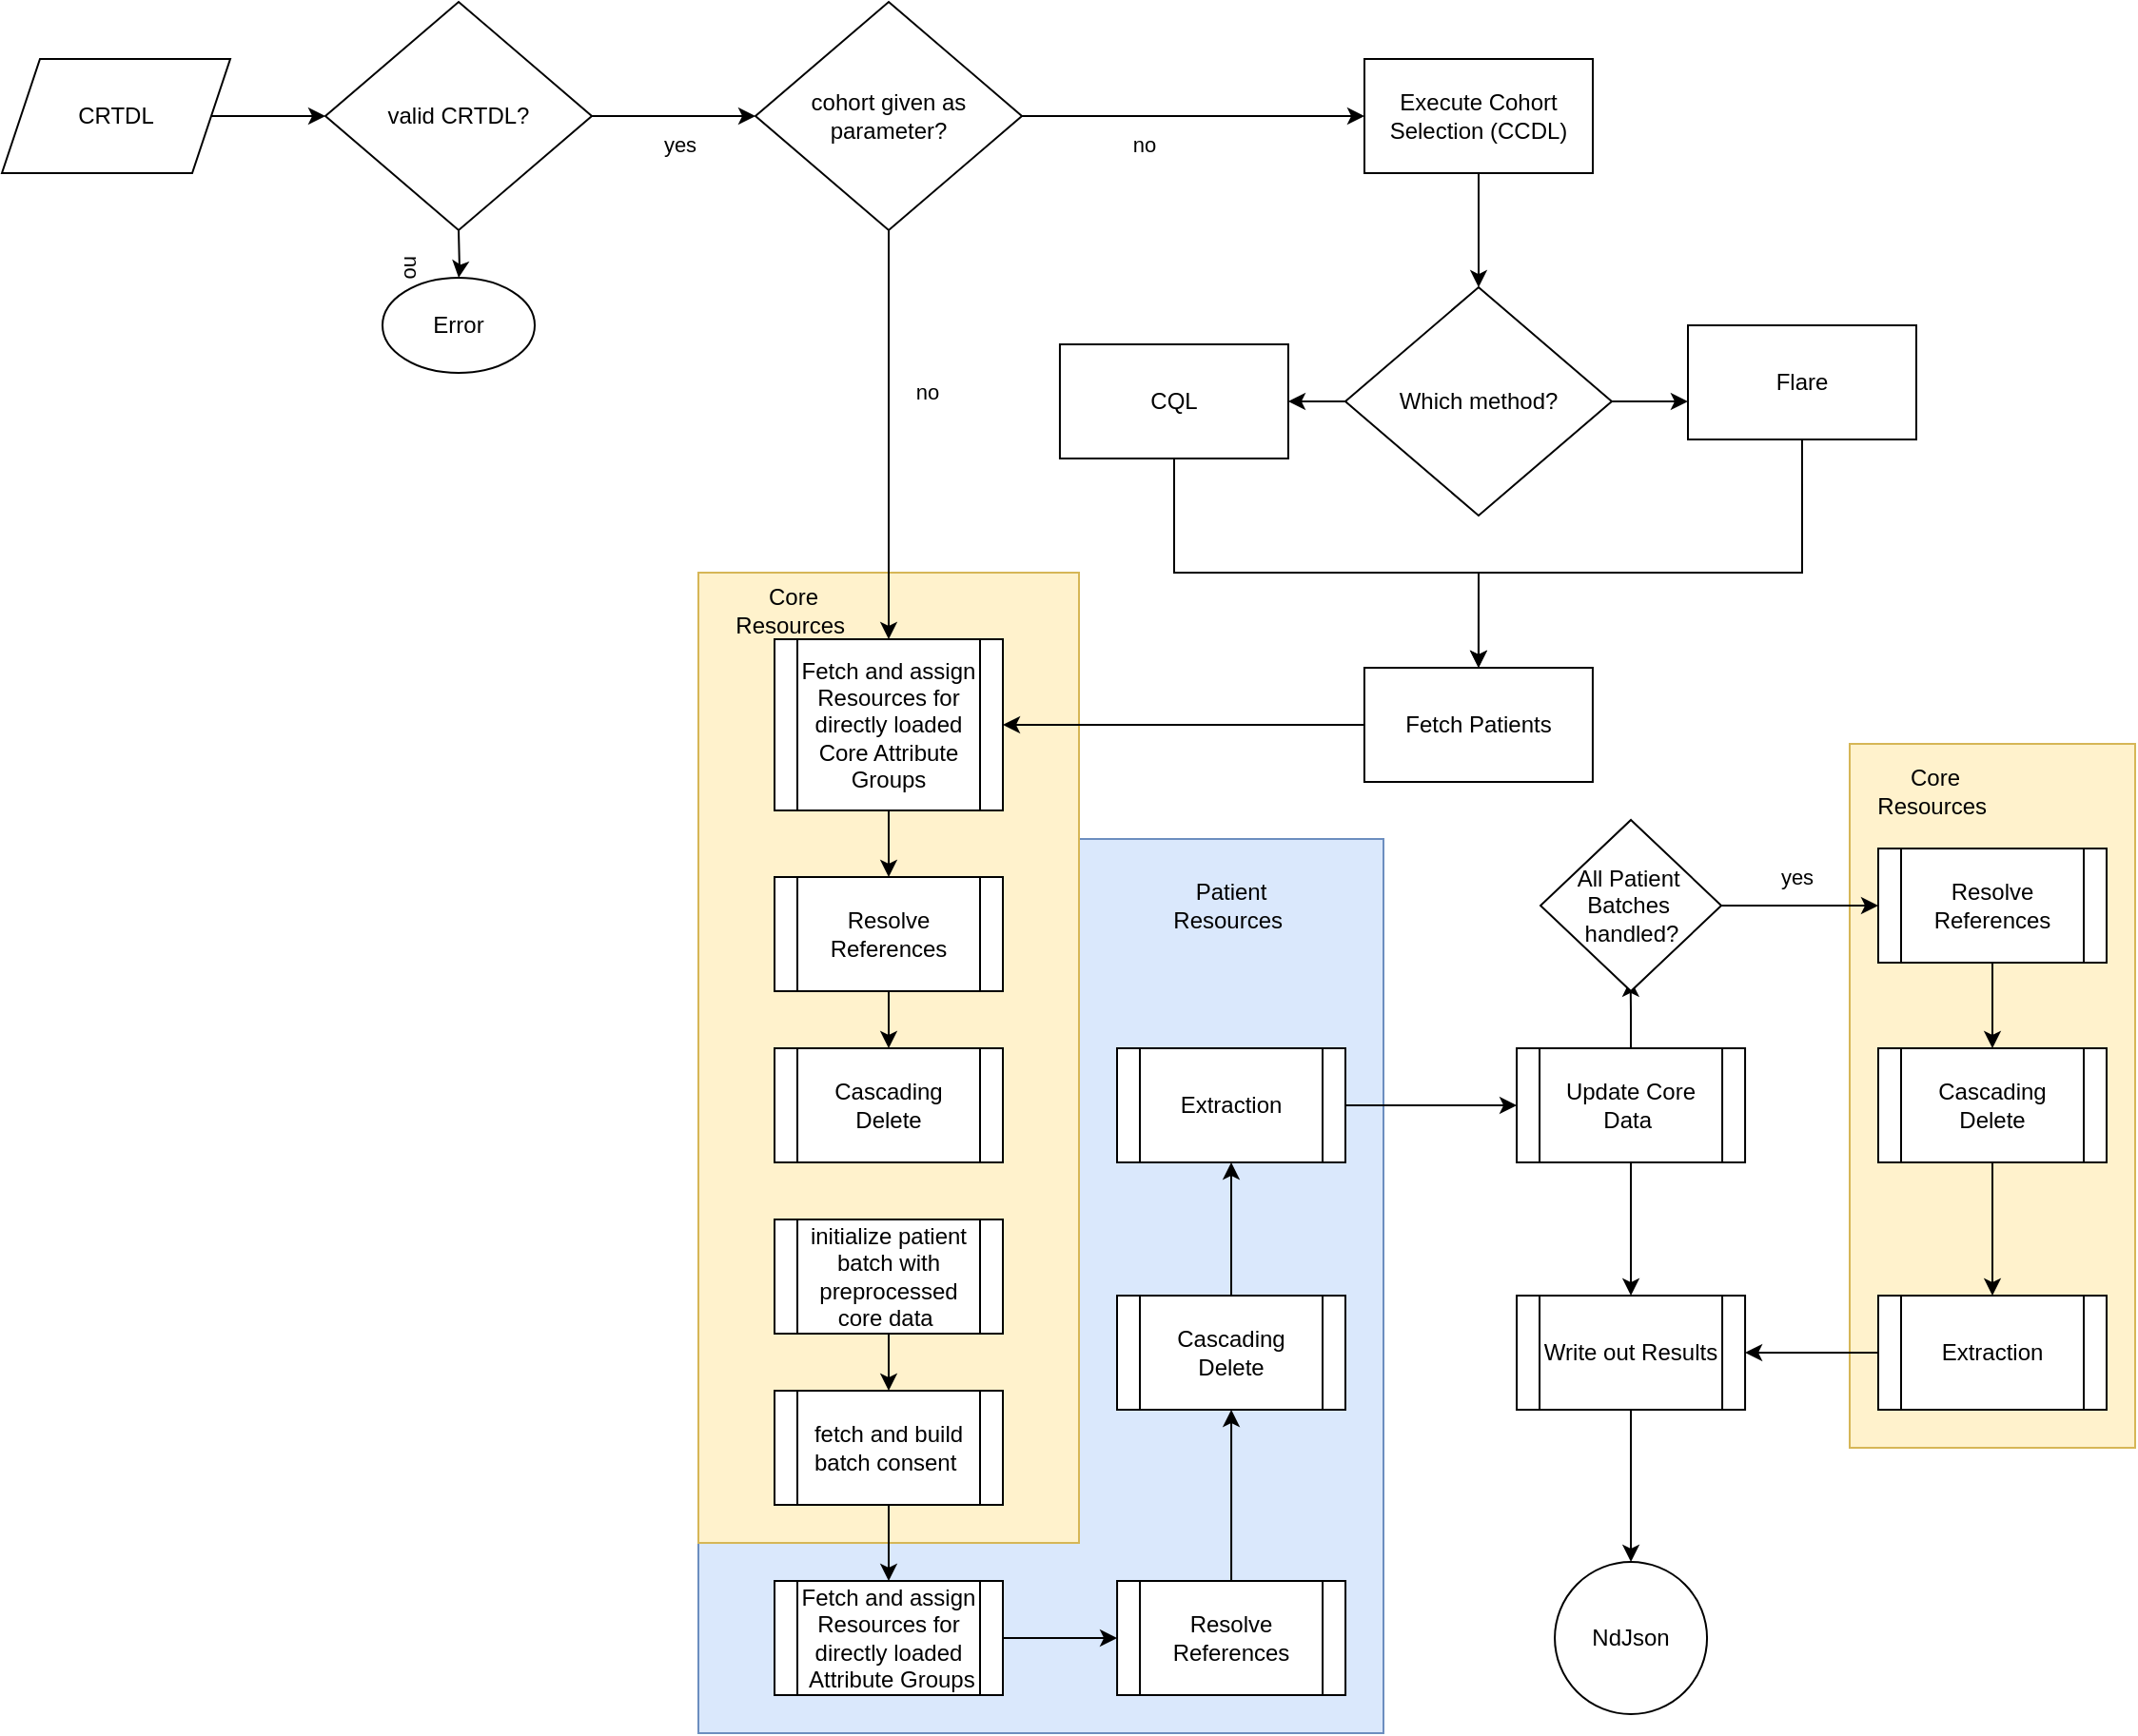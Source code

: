 <mxfile version="28.0.6">
  <diagram name="Page-1" id="2KcRRf_-lfHIan8cJxcg">
    <mxGraphModel dx="1216" dy="1235" grid="1" gridSize="10" guides="1" tooltips="1" connect="1" arrows="1" fold="1" page="1" pageScale="1" pageWidth="850" pageHeight="1100" math="0" shadow="0">
      <root>
        <mxCell id="0" />
        <mxCell id="1" parent="0" />
        <mxCell id="xwAUNTegekUJ5c8j70zh-7" value="" style="rounded=0;whiteSpace=wrap;html=1;direction=south;fillColor=#dae8fc;strokeColor=#6c8ebf;" vertex="1" parent="1">
          <mxGeometry x="1240" y="450" width="360" height="470" as="geometry" />
        </mxCell>
        <mxCell id="xwAUNTegekUJ5c8j70zh-5" value="" style="rounded=0;whiteSpace=wrap;html=1;direction=south;fillColor=#fff2cc;strokeColor=#d6b656;" vertex="1" parent="1">
          <mxGeometry x="1240" y="310" width="200" height="510" as="geometry" />
        </mxCell>
        <mxCell id="xwAUNTegekUJ5c8j70zh-6" value="Core Resources&amp;nbsp;" style="text;html=1;align=center;verticalAlign=middle;whiteSpace=wrap;rounded=0;" vertex="1" parent="1">
          <mxGeometry x="1260" y="315" width="60" height="30" as="geometry" />
        </mxCell>
        <mxCell id="xwAUNTegekUJ5c8j70zh-2" value="" style="rounded=0;whiteSpace=wrap;html=1;direction=south;fillColor=#fff2cc;strokeColor=#d6b656;" vertex="1" parent="1">
          <mxGeometry x="1845" y="400" width="150" height="370" as="geometry" />
        </mxCell>
        <mxCell id="JdHqQzUvXaFOIEjxZwhD-37" value="" style="edgeStyle=orthogonalEdgeStyle;rounded=0;orthogonalLoop=1;jettySize=auto;html=1;" parent="1" target="JdHqQzUvXaFOIEjxZwhD-41" edge="1">
          <mxGeometry relative="1" as="geometry">
            <mxPoint x="1114" y="130" as="sourcePoint" />
          </mxGeometry>
        </mxCell>
        <mxCell id="JdHqQzUvXaFOIEjxZwhD-38" value="&lt;div&gt;no&lt;/div&gt;&lt;div&gt;&lt;br&gt;&lt;/div&gt;" style="edgeLabel;html=1;align=center;verticalAlign=middle;resizable=0;points=[];rotation=90;" parent="JdHqQzUvXaFOIEjxZwhD-37" connectable="0" vertex="1">
          <mxGeometry x="0.4" y="-1" relative="1" as="geometry">
            <mxPoint x="-31" y="1" as="offset" />
          </mxGeometry>
        </mxCell>
        <mxCell id="JdHqQzUvXaFOIEjxZwhD-41" value="Error" style="ellipse;whiteSpace=wrap;html=1;" parent="1" vertex="1">
          <mxGeometry x="1074" y="155" width="80" height="50" as="geometry" />
        </mxCell>
        <mxCell id="JdHqQzUvXaFOIEjxZwhD-78" style="edgeStyle=orthogonalEdgeStyle;rounded=0;orthogonalLoop=1;jettySize=auto;html=1;" parent="1" source="JdHqQzUvXaFOIEjxZwhD-43" target="JdHqQzUvXaFOIEjxZwhD-48" edge="1">
          <mxGeometry relative="1" as="geometry" />
        </mxCell>
        <mxCell id="JdHqQzUvXaFOIEjxZwhD-43" value="&lt;div&gt;Execute Cohort&lt;/div&gt;&lt;div&gt;Selection (CCDL)&lt;/div&gt;" style="rounded=0;whiteSpace=wrap;html=1;" parent="1" vertex="1">
          <mxGeometry x="1590" y="40" width="120" height="60" as="geometry" />
        </mxCell>
        <mxCell id="JdHqQzUvXaFOIEjxZwhD-46" value="" style="edgeStyle=orthogonalEdgeStyle;rounded=0;orthogonalLoop=1;jettySize=auto;html=1;" parent="1" source="JdHqQzUvXaFOIEjxZwhD-48" edge="1">
          <mxGeometry relative="1" as="geometry">
            <mxPoint x="1759.97" y="220" as="targetPoint" />
          </mxGeometry>
        </mxCell>
        <mxCell id="JdHqQzUvXaFOIEjxZwhD-47" value="" style="edgeStyle=orthogonalEdgeStyle;rounded=0;orthogonalLoop=1;jettySize=auto;html=1;" parent="1" source="JdHqQzUvXaFOIEjxZwhD-48" target="JdHqQzUvXaFOIEjxZwhD-52" edge="1">
          <mxGeometry relative="1" as="geometry" />
        </mxCell>
        <mxCell id="JdHqQzUvXaFOIEjxZwhD-48" value="Which method?" style="rhombus;whiteSpace=wrap;html=1;" parent="1" vertex="1">
          <mxGeometry x="1579.97" y="160" width="140" height="120" as="geometry" />
        </mxCell>
        <mxCell id="JdHqQzUvXaFOIEjxZwhD-49" style="edgeStyle=orthogonalEdgeStyle;rounded=0;orthogonalLoop=1;jettySize=auto;html=1;entryX=0.5;entryY=0;entryDx=0;entryDy=0;" parent="1" target="JdHqQzUvXaFOIEjxZwhD-55" edge="1">
          <mxGeometry relative="1" as="geometry">
            <mxPoint x="1819.97" y="240" as="sourcePoint" />
            <mxPoint x="1709.97" y="350" as="targetPoint" />
            <Array as="points">
              <mxPoint x="1820" y="310" />
              <mxPoint x="1650" y="310" />
            </Array>
          </mxGeometry>
        </mxCell>
        <mxCell id="JdHqQzUvXaFOIEjxZwhD-50" value="Flare" style="rounded=0;whiteSpace=wrap;html=1;" parent="1" vertex="1">
          <mxGeometry x="1760" y="180" width="120" height="60" as="geometry" />
        </mxCell>
        <mxCell id="JdHqQzUvXaFOIEjxZwhD-51" style="edgeStyle=orthogonalEdgeStyle;rounded=0;orthogonalLoop=1;jettySize=auto;html=1;entryX=0.5;entryY=0;entryDx=0;entryDy=0;" parent="1" source="JdHqQzUvXaFOIEjxZwhD-52" target="JdHqQzUvXaFOIEjxZwhD-55" edge="1">
          <mxGeometry relative="1" as="geometry">
            <Array as="points">
              <mxPoint x="1490" y="310" />
              <mxPoint x="1650" y="310" />
            </Array>
          </mxGeometry>
        </mxCell>
        <mxCell id="JdHqQzUvXaFOIEjxZwhD-52" value="CQL" style="rounded=0;whiteSpace=wrap;html=1;" parent="1" vertex="1">
          <mxGeometry x="1429.97" y="190" width="120" height="60" as="geometry" />
        </mxCell>
        <mxCell id="JdHqQzUvXaFOIEjxZwhD-82" style="edgeStyle=orthogonalEdgeStyle;rounded=0;orthogonalLoop=1;jettySize=auto;html=1;" parent="1" source="JdHqQzUvXaFOIEjxZwhD-55" target="JdHqQzUvXaFOIEjxZwhD-81" edge="1">
          <mxGeometry relative="1" as="geometry" />
        </mxCell>
        <mxCell id="JdHqQzUvXaFOIEjxZwhD-55" value="Fetch Patients" style="rounded=0;whiteSpace=wrap;html=1;" parent="1" vertex="1">
          <mxGeometry x="1589.97" y="360" width="120" height="60" as="geometry" />
        </mxCell>
        <mxCell id="JdHqQzUvXaFOIEjxZwhD-56" value="" style="edgeStyle=orthogonalEdgeStyle;rounded=0;orthogonalLoop=1;jettySize=auto;html=1;" parent="1" source="JdHqQzUvXaFOIEjxZwhD-57" edge="1">
          <mxGeometry relative="1" as="geometry">
            <mxPoint x="1044" y="70" as="targetPoint" />
          </mxGeometry>
        </mxCell>
        <mxCell id="JdHqQzUvXaFOIEjxZwhD-57" value="CRTDL" style="shape=parallelogram;perimeter=parallelogramPerimeter;whiteSpace=wrap;html=1;fixedSize=1;" parent="1" vertex="1">
          <mxGeometry x="874" y="40" width="120" height="60" as="geometry" />
        </mxCell>
        <mxCell id="JdHqQzUvXaFOIEjxZwhD-100" value="" style="edgeStyle=orthogonalEdgeStyle;rounded=0;orthogonalLoop=1;jettySize=auto;html=1;" parent="1" source="JdHqQzUvXaFOIEjxZwhD-59" target="JdHqQzUvXaFOIEjxZwhD-61" edge="1">
          <mxGeometry relative="1" as="geometry" />
        </mxCell>
        <mxCell id="JdHqQzUvXaFOIEjxZwhD-59" value="Resolve References" style="shape=process;whiteSpace=wrap;html=1;backgroundOutline=1;" parent="1" vertex="1">
          <mxGeometry x="1460.03" y="840" width="120" height="60" as="geometry" />
        </mxCell>
        <mxCell id="JdHqQzUvXaFOIEjxZwhD-60" value="" style="edgeStyle=orthogonalEdgeStyle;rounded=0;orthogonalLoop=1;jettySize=auto;html=1;" parent="1" source="JdHqQzUvXaFOIEjxZwhD-61" target="JdHqQzUvXaFOIEjxZwhD-63" edge="1">
          <mxGeometry relative="1" as="geometry" />
        </mxCell>
        <mxCell id="JdHqQzUvXaFOIEjxZwhD-61" value="Cascading Delete" style="shape=process;whiteSpace=wrap;html=1;backgroundOutline=1;" parent="1" vertex="1">
          <mxGeometry x="1460" y="690" width="120" height="60" as="geometry" />
        </mxCell>
        <mxCell id="JdHqQzUvXaFOIEjxZwhD-98" style="edgeStyle=orthogonalEdgeStyle;rounded=0;orthogonalLoop=1;jettySize=auto;html=1;" parent="1" source="JdHqQzUvXaFOIEjxZwhD-63" target="JdHqQzUvXaFOIEjxZwhD-95" edge="1">
          <mxGeometry relative="1" as="geometry" />
        </mxCell>
        <mxCell id="JdHqQzUvXaFOIEjxZwhD-63" value="Extraction" style="shape=process;whiteSpace=wrap;html=1;backgroundOutline=1;" parent="1" vertex="1">
          <mxGeometry x="1460" y="560" width="120" height="60" as="geometry" />
        </mxCell>
        <mxCell id="JdHqQzUvXaFOIEjxZwhD-64" value="" style="edgeStyle=orthogonalEdgeStyle;rounded=0;orthogonalLoop=1;jettySize=auto;html=1;" parent="1" source="JdHqQzUvXaFOIEjxZwhD-65" target="JdHqQzUvXaFOIEjxZwhD-71" edge="1">
          <mxGeometry relative="1" as="geometry">
            <mxPoint x="2270.03" y="720" as="targetPoint" />
          </mxGeometry>
        </mxCell>
        <mxCell id="JdHqQzUvXaFOIEjxZwhD-65" value="Write out Results" style="shape=process;whiteSpace=wrap;html=1;backgroundOutline=1;" parent="1" vertex="1">
          <mxGeometry x="1670.03" y="690" width="120" height="60" as="geometry" />
        </mxCell>
        <mxCell id="JdHqQzUvXaFOIEjxZwhD-94" value="" style="edgeStyle=orthogonalEdgeStyle;rounded=0;orthogonalLoop=1;jettySize=auto;html=1;" parent="1" source="JdHqQzUvXaFOIEjxZwhD-67" target="JdHqQzUvXaFOIEjxZwhD-59" edge="1">
          <mxGeometry relative="1" as="geometry" />
        </mxCell>
        <mxCell id="JdHqQzUvXaFOIEjxZwhD-67" value="Fetch and assign Resources for directly loaded&lt;div&gt;&amp;nbsp;Attribute Groups&lt;/div&gt;" style="shape=process;whiteSpace=wrap;html=1;backgroundOutline=1;" parent="1" vertex="1">
          <mxGeometry x="1280" y="840" width="120" height="60" as="geometry" />
        </mxCell>
        <mxCell id="JdHqQzUvXaFOIEjxZwhD-93" value="" style="edgeStyle=orthogonalEdgeStyle;rounded=0;orthogonalLoop=1;jettySize=auto;html=1;" parent="1" source="JdHqQzUvXaFOIEjxZwhD-70" target="JdHqQzUvXaFOIEjxZwhD-67" edge="1">
          <mxGeometry relative="1" as="geometry" />
        </mxCell>
        <mxCell id="JdHqQzUvXaFOIEjxZwhD-70" value="fetch and build batch consent&amp;nbsp;" style="shape=process;whiteSpace=wrap;html=1;backgroundOutline=1;" parent="1" vertex="1">
          <mxGeometry x="1280" y="740" width="120" height="60" as="geometry" />
        </mxCell>
        <mxCell id="JdHqQzUvXaFOIEjxZwhD-71" value="NdJson" style="ellipse;whiteSpace=wrap;html=1;" parent="1" vertex="1">
          <mxGeometry x="1690.03" y="830" width="80" height="80" as="geometry" />
        </mxCell>
        <mxCell id="JdHqQzUvXaFOIEjxZwhD-76" style="edgeStyle=orthogonalEdgeStyle;rounded=0;orthogonalLoop=1;jettySize=auto;html=1;entryX=0;entryY=0.5;entryDx=0;entryDy=0;" parent="1" source="JdHqQzUvXaFOIEjxZwhD-72" target="JdHqQzUvXaFOIEjxZwhD-73" edge="1">
          <mxGeometry relative="1" as="geometry" />
        </mxCell>
        <mxCell id="JdHqQzUvXaFOIEjxZwhD-77" value="yes" style="edgeLabel;html=1;align=center;verticalAlign=middle;resizable=0;points=[];" parent="JdHqQzUvXaFOIEjxZwhD-76" vertex="1" connectable="0">
          <mxGeometry x="-0.422" relative="1" as="geometry">
            <mxPoint x="21" y="15" as="offset" />
          </mxGeometry>
        </mxCell>
        <mxCell id="JdHqQzUvXaFOIEjxZwhD-72" value="&lt;div&gt;valid CRTDL?&lt;/div&gt;" style="rhombus;whiteSpace=wrap;html=1;" parent="1" vertex="1">
          <mxGeometry x="1044" y="10" width="140" height="120" as="geometry" />
        </mxCell>
        <mxCell id="JdHqQzUvXaFOIEjxZwhD-74" style="edgeStyle=orthogonalEdgeStyle;rounded=0;orthogonalLoop=1;jettySize=auto;html=1;" parent="1" source="JdHqQzUvXaFOIEjxZwhD-73" target="JdHqQzUvXaFOIEjxZwhD-43" edge="1">
          <mxGeometry relative="1" as="geometry" />
        </mxCell>
        <mxCell id="JdHqQzUvXaFOIEjxZwhD-75" value="no" style="edgeLabel;html=1;align=center;verticalAlign=middle;resizable=0;points=[];" parent="JdHqQzUvXaFOIEjxZwhD-74" vertex="1" connectable="0">
          <mxGeometry x="-0.101" y="2" relative="1" as="geometry">
            <mxPoint x="-17" y="17" as="offset" />
          </mxGeometry>
        </mxCell>
        <mxCell id="JdHqQzUvXaFOIEjxZwhD-83" style="edgeStyle=orthogonalEdgeStyle;rounded=0;orthogonalLoop=1;jettySize=auto;html=1;entryX=0.5;entryY=0;entryDx=0;entryDy=0;" parent="1" source="JdHqQzUvXaFOIEjxZwhD-73" target="JdHqQzUvXaFOIEjxZwhD-81" edge="1">
          <mxGeometry relative="1" as="geometry" />
        </mxCell>
        <mxCell id="JdHqQzUvXaFOIEjxZwhD-84" value="no" style="edgeLabel;html=1;align=center;verticalAlign=middle;resizable=0;points=[];" parent="JdHqQzUvXaFOIEjxZwhD-83" vertex="1" connectable="0">
          <mxGeometry x="-0.178" y="-1" relative="1" as="geometry">
            <mxPoint x="21" y="-4" as="offset" />
          </mxGeometry>
        </mxCell>
        <mxCell id="JdHqQzUvXaFOIEjxZwhD-73" value="cohort given as parameter?" style="rhombus;whiteSpace=wrap;html=1;" parent="1" vertex="1">
          <mxGeometry x="1270" y="10" width="140" height="120" as="geometry" />
        </mxCell>
        <mxCell id="JdHqQzUvXaFOIEjxZwhD-88" style="edgeStyle=orthogonalEdgeStyle;rounded=0;orthogonalLoop=1;jettySize=auto;html=1;" parent="1" source="JdHqQzUvXaFOIEjxZwhD-81" target="JdHqQzUvXaFOIEjxZwhD-87" edge="1">
          <mxGeometry relative="1" as="geometry" />
        </mxCell>
        <mxCell id="JdHqQzUvXaFOIEjxZwhD-81" value="Fetch and assign Resources for directly loaded Core Attribute Groups" style="shape=process;whiteSpace=wrap;html=1;backgroundOutline=1;" parent="1" vertex="1">
          <mxGeometry x="1280" y="345" width="120" height="90" as="geometry" />
        </mxCell>
        <mxCell id="JdHqQzUvXaFOIEjxZwhD-92" value="" style="edgeStyle=orthogonalEdgeStyle;rounded=0;orthogonalLoop=1;jettySize=auto;html=1;" parent="1" source="JdHqQzUvXaFOIEjxZwhD-85" target="JdHqQzUvXaFOIEjxZwhD-70" edge="1">
          <mxGeometry relative="1" as="geometry" />
        </mxCell>
        <mxCell id="JdHqQzUvXaFOIEjxZwhD-85" value="initialize patient batch with preprocessed core data&amp;nbsp;" style="shape=process;whiteSpace=wrap;html=1;backgroundOutline=1;" parent="1" vertex="1">
          <mxGeometry x="1280" y="650" width="120" height="60" as="geometry" />
        </mxCell>
        <mxCell id="JdHqQzUvXaFOIEjxZwhD-90" value="" style="edgeStyle=orthogonalEdgeStyle;rounded=0;orthogonalLoop=1;jettySize=auto;html=1;" parent="1" source="JdHqQzUvXaFOIEjxZwhD-87" target="JdHqQzUvXaFOIEjxZwhD-89" edge="1">
          <mxGeometry relative="1" as="geometry" />
        </mxCell>
        <mxCell id="JdHqQzUvXaFOIEjxZwhD-87" value="Resolve References" style="shape=process;whiteSpace=wrap;html=1;backgroundOutline=1;" parent="1" vertex="1">
          <mxGeometry x="1280" y="470" width="120" height="60" as="geometry" />
        </mxCell>
        <mxCell id="JdHqQzUvXaFOIEjxZwhD-89" value="Cascading Delete" style="shape=process;whiteSpace=wrap;html=1;backgroundOutline=1;" parent="1" vertex="1">
          <mxGeometry x="1280" y="560" width="120" height="60" as="geometry" />
        </mxCell>
        <mxCell id="JdHqQzUvXaFOIEjxZwhD-99" value="" style="edgeStyle=orthogonalEdgeStyle;rounded=0;orthogonalLoop=1;jettySize=auto;html=1;" parent="1" source="JdHqQzUvXaFOIEjxZwhD-95" target="JdHqQzUvXaFOIEjxZwhD-65" edge="1">
          <mxGeometry relative="1" as="geometry" />
        </mxCell>
        <mxCell id="JdHqQzUvXaFOIEjxZwhD-102" value="" style="edgeStyle=orthogonalEdgeStyle;rounded=0;orthogonalLoop=1;jettySize=auto;html=1;entryX=0.498;entryY=0.932;entryDx=0;entryDy=0;entryPerimeter=0;" parent="1" source="JdHqQzUvXaFOIEjxZwhD-95" target="JdHqQzUvXaFOIEjxZwhD-103" edge="1">
          <mxGeometry relative="1" as="geometry">
            <mxPoint x="1730.03" y="480" as="targetPoint" />
          </mxGeometry>
        </mxCell>
        <mxCell id="JdHqQzUvXaFOIEjxZwhD-95" value="Update Core Data&amp;nbsp;" style="shape=process;whiteSpace=wrap;html=1;backgroundOutline=1;" parent="1" vertex="1">
          <mxGeometry x="1670.03" y="560" width="120" height="60" as="geometry" />
        </mxCell>
        <mxCell id="JdHqQzUvXaFOIEjxZwhD-106" value="" style="edgeStyle=orthogonalEdgeStyle;rounded=0;orthogonalLoop=1;jettySize=auto;html=1;" parent="1" source="JdHqQzUvXaFOIEjxZwhD-103" target="JdHqQzUvXaFOIEjxZwhD-108" edge="1">
          <mxGeometry relative="1" as="geometry">
            <mxPoint x="1845.03" y="485" as="targetPoint" />
          </mxGeometry>
        </mxCell>
        <mxCell id="JdHqQzUvXaFOIEjxZwhD-107" value="yes" style="edgeLabel;html=1;align=center;verticalAlign=middle;resizable=0;points=[];" parent="JdHqQzUvXaFOIEjxZwhD-106" vertex="1" connectable="0">
          <mxGeometry x="-0.154" y="3" relative="1" as="geometry">
            <mxPoint x="4" y="-12" as="offset" />
          </mxGeometry>
        </mxCell>
        <mxCell id="JdHqQzUvXaFOIEjxZwhD-103" value="All Patient&amp;nbsp;&lt;div&gt;Batches&amp;nbsp;&lt;/div&gt;&lt;div&gt;handled?&lt;/div&gt;" style="rhombus;whiteSpace=wrap;html=1;" parent="1" vertex="1">
          <mxGeometry x="1682.53" y="440" width="95" height="90" as="geometry" />
        </mxCell>
        <mxCell id="JdHqQzUvXaFOIEjxZwhD-112" value="" style="edgeStyle=orthogonalEdgeStyle;rounded=0;orthogonalLoop=1;jettySize=auto;html=1;" parent="1" source="JdHqQzUvXaFOIEjxZwhD-108" target="JdHqQzUvXaFOIEjxZwhD-109" edge="1">
          <mxGeometry relative="1" as="geometry" />
        </mxCell>
        <mxCell id="JdHqQzUvXaFOIEjxZwhD-108" value="Resolve References" style="shape=process;whiteSpace=wrap;html=1;backgroundOutline=1;" parent="1" vertex="1">
          <mxGeometry x="1860" y="455" width="120" height="60" as="geometry" />
        </mxCell>
        <mxCell id="JdHqQzUvXaFOIEjxZwhD-113" value="" style="edgeStyle=orthogonalEdgeStyle;rounded=0;orthogonalLoop=1;jettySize=auto;html=1;" parent="1" source="JdHqQzUvXaFOIEjxZwhD-109" target="JdHqQzUvXaFOIEjxZwhD-110" edge="1">
          <mxGeometry relative="1" as="geometry" />
        </mxCell>
        <mxCell id="JdHqQzUvXaFOIEjxZwhD-109" value="Cascading Delete" style="shape=process;whiteSpace=wrap;html=1;backgroundOutline=1;" parent="1" vertex="1">
          <mxGeometry x="1860" y="560" width="120" height="60" as="geometry" />
        </mxCell>
        <mxCell id="JdHqQzUvXaFOIEjxZwhD-114" value="" style="edgeStyle=orthogonalEdgeStyle;rounded=0;orthogonalLoop=1;jettySize=auto;html=1;" parent="1" source="JdHqQzUvXaFOIEjxZwhD-110" target="JdHqQzUvXaFOIEjxZwhD-65" edge="1">
          <mxGeometry relative="1" as="geometry" />
        </mxCell>
        <mxCell id="JdHqQzUvXaFOIEjxZwhD-110" value="Extraction" style="shape=process;whiteSpace=wrap;html=1;backgroundOutline=1;" parent="1" vertex="1">
          <mxGeometry x="1860" y="690" width="120" height="60" as="geometry" />
        </mxCell>
        <mxCell id="xwAUNTegekUJ5c8j70zh-4" value="Core Resources&amp;nbsp;" style="text;html=1;align=center;verticalAlign=middle;whiteSpace=wrap;rounded=0;" vertex="1" parent="1">
          <mxGeometry x="1860" y="410" width="60" height="30" as="geometry" />
        </mxCell>
        <mxCell id="xwAUNTegekUJ5c8j70zh-9" value="Patient Resources&amp;nbsp;" style="text;html=1;align=center;verticalAlign=middle;whiteSpace=wrap;rounded=0;" vertex="1" parent="1">
          <mxGeometry x="1489.97" y="470" width="60" height="30" as="geometry" />
        </mxCell>
      </root>
    </mxGraphModel>
  </diagram>
</mxfile>
